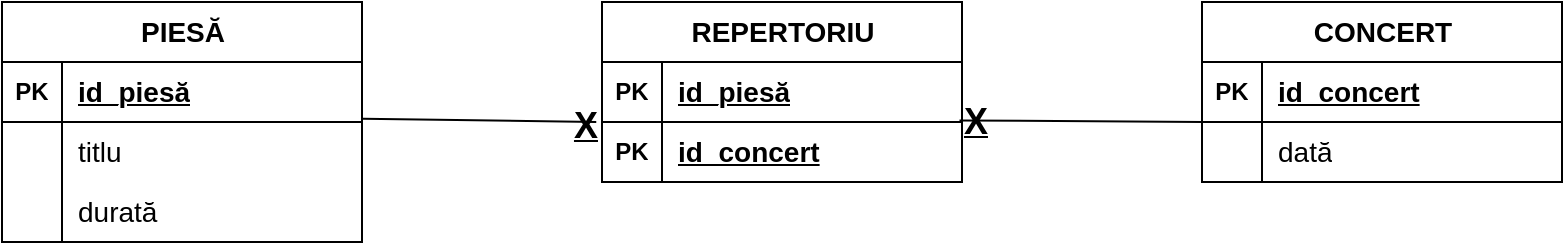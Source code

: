 <mxfile version="24.7.17">
  <diagram name="Page-1" id="pL6wdzn_Mk-p4u75YEOc">
    <mxGraphModel dx="1050" dy="534" grid="1" gridSize="10" guides="1" tooltips="1" connect="1" arrows="1" fold="1" page="1" pageScale="1" pageWidth="850" pageHeight="1100" math="0" shadow="0">
      <root>
        <mxCell id="0" />
        <mxCell id="1" parent="0" />
        <mxCell id="m3OibNaKHjs9QJ6zZHbo-1" value="&lt;font face=&quot;Helvetica&quot; style=&quot;font-size: 14px;&quot;&gt;PIES&lt;span style=&quot;text-align: start; text-wrap: wrap;&quot;&gt;Ă&lt;/span&gt;&lt;/font&gt;" style="shape=table;startSize=30;container=1;collapsible=1;childLayout=tableLayout;fixedRows=1;rowLines=0;fontStyle=1;align=center;resizeLast=1;html=1;" vertex="1" parent="1">
          <mxGeometry x="40" y="130" width="180" height="120" as="geometry" />
        </mxCell>
        <mxCell id="m3OibNaKHjs9QJ6zZHbo-2" value="" style="shape=tableRow;horizontal=0;startSize=0;swimlaneHead=0;swimlaneBody=0;fillColor=none;collapsible=0;dropTarget=0;points=[[0,0.5],[1,0.5]];portConstraint=eastwest;top=0;left=0;right=0;bottom=1;" vertex="1" parent="m3OibNaKHjs9QJ6zZHbo-1">
          <mxGeometry y="30" width="180" height="30" as="geometry" />
        </mxCell>
        <mxCell id="m3OibNaKHjs9QJ6zZHbo-3" value="PK" style="shape=partialRectangle;connectable=0;fillColor=none;top=0;left=0;bottom=0;right=0;fontStyle=1;overflow=hidden;whiteSpace=wrap;html=1;" vertex="1" parent="m3OibNaKHjs9QJ6zZHbo-2">
          <mxGeometry width="30" height="30" as="geometry">
            <mxRectangle width="30" height="30" as="alternateBounds" />
          </mxGeometry>
        </mxCell>
        <mxCell id="m3OibNaKHjs9QJ6zZHbo-4" value="&lt;font face=&quot;Helvetica&quot; style=&quot;font-size: 14px;&quot;&gt;id_piesă&lt;/font&gt;" style="shape=partialRectangle;connectable=0;fillColor=none;top=0;left=0;bottom=0;right=0;align=left;spacingLeft=6;fontStyle=5;overflow=hidden;whiteSpace=wrap;html=1;" vertex="1" parent="m3OibNaKHjs9QJ6zZHbo-2">
          <mxGeometry x="30" width="150" height="30" as="geometry">
            <mxRectangle width="150" height="30" as="alternateBounds" />
          </mxGeometry>
        </mxCell>
        <mxCell id="m3OibNaKHjs9QJ6zZHbo-5" value="" style="shape=tableRow;horizontal=0;startSize=0;swimlaneHead=0;swimlaneBody=0;fillColor=none;collapsible=0;dropTarget=0;points=[[0,0.5],[1,0.5]];portConstraint=eastwest;top=0;left=0;right=0;bottom=0;" vertex="1" parent="m3OibNaKHjs9QJ6zZHbo-1">
          <mxGeometry y="60" width="180" height="30" as="geometry" />
        </mxCell>
        <mxCell id="m3OibNaKHjs9QJ6zZHbo-6" value="" style="shape=partialRectangle;connectable=0;fillColor=none;top=0;left=0;bottom=0;right=0;editable=1;overflow=hidden;whiteSpace=wrap;html=1;" vertex="1" parent="m3OibNaKHjs9QJ6zZHbo-5">
          <mxGeometry width="30" height="30" as="geometry">
            <mxRectangle width="30" height="30" as="alternateBounds" />
          </mxGeometry>
        </mxCell>
        <mxCell id="m3OibNaKHjs9QJ6zZHbo-7" value="&lt;font face=&quot;Helvetica&quot; style=&quot;font-size: 14px;&quot;&gt;titlu&lt;/font&gt;" style="shape=partialRectangle;connectable=0;fillColor=none;top=0;left=0;bottom=0;right=0;align=left;spacingLeft=6;overflow=hidden;whiteSpace=wrap;html=1;" vertex="1" parent="m3OibNaKHjs9QJ6zZHbo-5">
          <mxGeometry x="30" width="150" height="30" as="geometry">
            <mxRectangle width="150" height="30" as="alternateBounds" />
          </mxGeometry>
        </mxCell>
        <mxCell id="m3OibNaKHjs9QJ6zZHbo-8" value="" style="shape=tableRow;horizontal=0;startSize=0;swimlaneHead=0;swimlaneBody=0;fillColor=none;collapsible=0;dropTarget=0;points=[[0,0.5],[1,0.5]];portConstraint=eastwest;top=0;left=0;right=0;bottom=0;" vertex="1" parent="m3OibNaKHjs9QJ6zZHbo-1">
          <mxGeometry y="90" width="180" height="30" as="geometry" />
        </mxCell>
        <mxCell id="m3OibNaKHjs9QJ6zZHbo-9" value="" style="shape=partialRectangle;connectable=0;fillColor=none;top=0;left=0;bottom=0;right=0;editable=1;overflow=hidden;whiteSpace=wrap;html=1;" vertex="1" parent="m3OibNaKHjs9QJ6zZHbo-8">
          <mxGeometry width="30" height="30" as="geometry">
            <mxRectangle width="30" height="30" as="alternateBounds" />
          </mxGeometry>
        </mxCell>
        <mxCell id="m3OibNaKHjs9QJ6zZHbo-10" value="&lt;font face=&quot;Helvetica&quot; style=&quot;font-size: 14px;&quot;&gt;durată&lt;/font&gt;" style="shape=partialRectangle;connectable=0;fillColor=none;top=0;left=0;bottom=0;right=0;align=left;spacingLeft=6;overflow=hidden;whiteSpace=wrap;html=1;" vertex="1" parent="m3OibNaKHjs9QJ6zZHbo-8">
          <mxGeometry x="30" width="150" height="30" as="geometry">
            <mxRectangle width="150" height="30" as="alternateBounds" />
          </mxGeometry>
        </mxCell>
        <mxCell id="m3OibNaKHjs9QJ6zZHbo-11" value="&lt;font style=&quot;font-size: 14px;&quot;&gt;CONCERT&lt;/font&gt;" style="shape=table;startSize=30;container=1;collapsible=1;childLayout=tableLayout;fixedRows=1;rowLines=0;fontStyle=1;align=center;resizeLast=1;html=1;" vertex="1" parent="1">
          <mxGeometry x="640" y="130" width="180" height="90" as="geometry" />
        </mxCell>
        <mxCell id="m3OibNaKHjs9QJ6zZHbo-12" value="" style="shape=tableRow;horizontal=0;startSize=0;swimlaneHead=0;swimlaneBody=0;fillColor=none;collapsible=0;dropTarget=0;points=[[0,0.5],[1,0.5]];portConstraint=eastwest;top=0;left=0;right=0;bottom=1;" vertex="1" parent="m3OibNaKHjs9QJ6zZHbo-11">
          <mxGeometry y="30" width="180" height="30" as="geometry" />
        </mxCell>
        <mxCell id="m3OibNaKHjs9QJ6zZHbo-13" value="PK" style="shape=partialRectangle;connectable=0;fillColor=none;top=0;left=0;bottom=0;right=0;fontStyle=1;overflow=hidden;whiteSpace=wrap;html=1;" vertex="1" parent="m3OibNaKHjs9QJ6zZHbo-12">
          <mxGeometry width="30" height="30" as="geometry">
            <mxRectangle width="30" height="30" as="alternateBounds" />
          </mxGeometry>
        </mxCell>
        <mxCell id="m3OibNaKHjs9QJ6zZHbo-14" value="&lt;font face=&quot;Helvetica&quot; style=&quot;font-size: 14px;&quot;&gt;id_concert&lt;/font&gt;" style="shape=partialRectangle;connectable=0;fillColor=none;top=0;left=0;bottom=0;right=0;align=left;spacingLeft=6;fontStyle=5;overflow=hidden;whiteSpace=wrap;html=1;" vertex="1" parent="m3OibNaKHjs9QJ6zZHbo-12">
          <mxGeometry x="30" width="150" height="30" as="geometry">
            <mxRectangle width="150" height="30" as="alternateBounds" />
          </mxGeometry>
        </mxCell>
        <mxCell id="m3OibNaKHjs9QJ6zZHbo-15" value="" style="shape=tableRow;horizontal=0;startSize=0;swimlaneHead=0;swimlaneBody=0;fillColor=none;collapsible=0;dropTarget=0;points=[[0,0.5],[1,0.5]];portConstraint=eastwest;top=0;left=0;right=0;bottom=0;" vertex="1" parent="m3OibNaKHjs9QJ6zZHbo-11">
          <mxGeometry y="60" width="180" height="30" as="geometry" />
        </mxCell>
        <mxCell id="m3OibNaKHjs9QJ6zZHbo-16" value="" style="shape=partialRectangle;connectable=0;fillColor=none;top=0;left=0;bottom=0;right=0;editable=1;overflow=hidden;whiteSpace=wrap;html=1;" vertex="1" parent="m3OibNaKHjs9QJ6zZHbo-15">
          <mxGeometry width="30" height="30" as="geometry">
            <mxRectangle width="30" height="30" as="alternateBounds" />
          </mxGeometry>
        </mxCell>
        <mxCell id="m3OibNaKHjs9QJ6zZHbo-17" value="&lt;span style=&quot;font-size: 14px;&quot;&gt;dată&lt;/span&gt;" style="shape=partialRectangle;connectable=0;fillColor=none;top=0;left=0;bottom=0;right=0;align=left;spacingLeft=6;overflow=hidden;whiteSpace=wrap;html=1;" vertex="1" parent="m3OibNaKHjs9QJ6zZHbo-15">
          <mxGeometry x="30" width="150" height="30" as="geometry">
            <mxRectangle width="150" height="30" as="alternateBounds" />
          </mxGeometry>
        </mxCell>
        <mxCell id="m3OibNaKHjs9QJ6zZHbo-23" value="&lt;font style=&quot;font-size: 14px;&quot;&gt;REPERTORIU&lt;/font&gt;" style="shape=table;startSize=30;container=1;collapsible=1;childLayout=tableLayout;fixedRows=1;rowLines=0;fontStyle=1;align=center;resizeLast=1;html=1;rounded=0;shadow=0;" vertex="1" parent="1">
          <mxGeometry x="340" y="130" width="180" height="90" as="geometry" />
        </mxCell>
        <mxCell id="m3OibNaKHjs9QJ6zZHbo-24" value="" style="shape=tableRow;horizontal=0;startSize=0;swimlaneHead=0;swimlaneBody=0;fillColor=none;collapsible=0;dropTarget=0;points=[[0,0.5],[1,0.5]];portConstraint=eastwest;top=0;left=0;right=0;bottom=1;" vertex="1" parent="m3OibNaKHjs9QJ6zZHbo-23">
          <mxGeometry y="30" width="180" height="30" as="geometry" />
        </mxCell>
        <mxCell id="m3OibNaKHjs9QJ6zZHbo-25" value="PK" style="shape=partialRectangle;connectable=0;fillColor=none;top=0;left=0;bottom=0;right=0;fontStyle=1;overflow=hidden;whiteSpace=wrap;html=1;" vertex="1" parent="m3OibNaKHjs9QJ6zZHbo-24">
          <mxGeometry width="30" height="30" as="geometry">
            <mxRectangle width="30" height="30" as="alternateBounds" />
          </mxGeometry>
        </mxCell>
        <mxCell id="m3OibNaKHjs9QJ6zZHbo-26" value="&lt;span style=&quot;font-size: 14px;&quot;&gt;id_piesă&lt;/span&gt;" style="shape=partialRectangle;connectable=0;fillColor=none;top=0;left=0;bottom=0;right=0;align=left;spacingLeft=6;fontStyle=5;overflow=hidden;whiteSpace=wrap;html=1;" vertex="1" parent="m3OibNaKHjs9QJ6zZHbo-24">
          <mxGeometry x="30" width="150" height="30" as="geometry">
            <mxRectangle width="150" height="30" as="alternateBounds" />
          </mxGeometry>
        </mxCell>
        <mxCell id="m3OibNaKHjs9QJ6zZHbo-40" value="" style="shape=tableRow;horizontal=0;startSize=0;swimlaneHead=0;swimlaneBody=0;fillColor=none;collapsible=0;dropTarget=0;points=[[0,0.5],[1,0.5]];portConstraint=eastwest;top=0;left=0;right=0;bottom=1;" vertex="1" parent="m3OibNaKHjs9QJ6zZHbo-23">
          <mxGeometry y="60" width="180" height="30" as="geometry" />
        </mxCell>
        <mxCell id="m3OibNaKHjs9QJ6zZHbo-41" value="PK" style="shape=partialRectangle;connectable=0;fillColor=none;top=0;left=0;bottom=0;right=0;fontStyle=1;overflow=hidden;whiteSpace=wrap;html=1;" vertex="1" parent="m3OibNaKHjs9QJ6zZHbo-40">
          <mxGeometry width="30" height="30" as="geometry">
            <mxRectangle width="30" height="30" as="alternateBounds" />
          </mxGeometry>
        </mxCell>
        <mxCell id="m3OibNaKHjs9QJ6zZHbo-42" value="&lt;span style=&quot;font-size: 14px;&quot;&gt;id_concert&lt;/span&gt;" style="shape=partialRectangle;connectable=0;fillColor=none;top=0;left=0;bottom=0;right=0;align=left;spacingLeft=6;fontStyle=5;overflow=hidden;whiteSpace=wrap;html=1;" vertex="1" parent="m3OibNaKHjs9QJ6zZHbo-40">
          <mxGeometry x="30" width="150" height="30" as="geometry">
            <mxRectangle width="150" height="30" as="alternateBounds" />
          </mxGeometry>
        </mxCell>
        <mxCell id="m3OibNaKHjs9QJ6zZHbo-43" value="" style="endArrow=none;html=1;rounded=0;exitX=1.002;exitY=-0.053;exitDx=0;exitDy=0;exitPerimeter=0;entryX=-0.016;entryY=0;entryDx=0;entryDy=0;entryPerimeter=0;" edge="1" parent="1" source="m3OibNaKHjs9QJ6zZHbo-5" target="m3OibNaKHjs9QJ6zZHbo-40">
          <mxGeometry relative="1" as="geometry">
            <mxPoint x="340" y="280" as="sourcePoint" />
            <mxPoint x="500" y="280" as="targetPoint" />
          </mxGeometry>
        </mxCell>
        <mxCell id="m3OibNaKHjs9QJ6zZHbo-44" value="" style="endArrow=none;html=1;rounded=0;exitX=0.993;exitY=-0.027;exitDx=0;exitDy=0;exitPerimeter=0;entryX=0.002;entryY=1;entryDx=0;entryDy=0;entryPerimeter=0;" edge="1" parent="1" source="m3OibNaKHjs9QJ6zZHbo-40" target="m3OibNaKHjs9QJ6zZHbo-12">
          <mxGeometry relative="1" as="geometry">
            <mxPoint x="520" y="180" as="sourcePoint" />
            <mxPoint x="637" y="182" as="targetPoint" />
          </mxGeometry>
        </mxCell>
        <mxCell id="m3OibNaKHjs9QJ6zZHbo-45" value="&lt;font style=&quot;font-size: 18px;&quot;&gt;&lt;b&gt;&lt;u&gt;X&lt;/u&gt;&lt;/b&gt;&lt;/font&gt;" style="text;html=1;align=center;verticalAlign=middle;whiteSpace=wrap;rounded=0;" vertex="1" parent="1">
          <mxGeometry x="302" y="177" width="60" height="30" as="geometry" />
        </mxCell>
        <mxCell id="m3OibNaKHjs9QJ6zZHbo-47" value="&lt;font style=&quot;font-size: 18px;&quot;&gt;&lt;b&gt;&lt;u&gt;X&lt;/u&gt;&lt;/b&gt;&lt;/font&gt;" style="text;html=1;align=center;verticalAlign=middle;whiteSpace=wrap;rounded=0;" vertex="1" parent="1">
          <mxGeometry x="497" y="175" width="60" height="30" as="geometry" />
        </mxCell>
      </root>
    </mxGraphModel>
  </diagram>
</mxfile>
